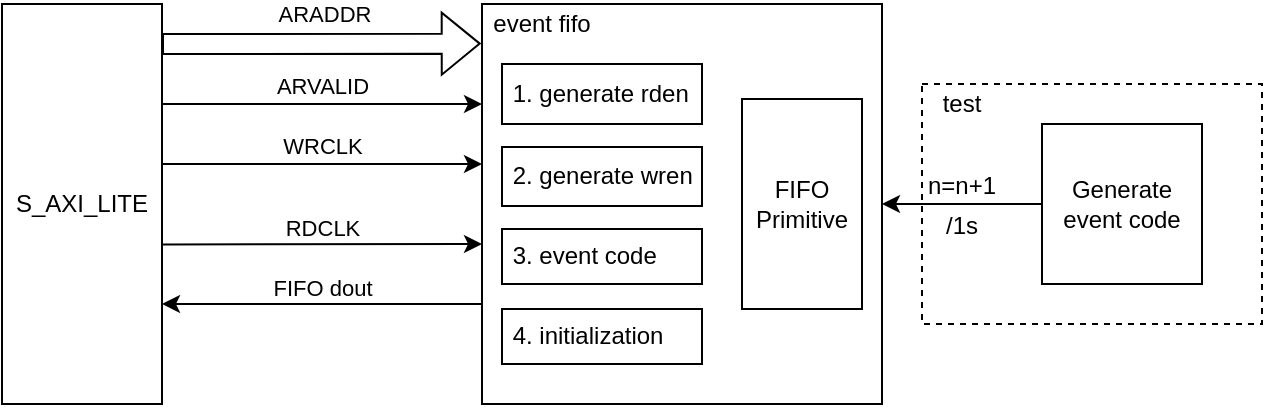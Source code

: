 <mxfile version="18.2.0" type="github">
  <diagram id="-LhsDucrHnpyTGSc9BmT" name="Page-1">
    <mxGraphModel dx="652" dy="359" grid="1" gridSize="10" guides="1" tooltips="1" connect="1" arrows="1" fold="1" page="1" pageScale="1" pageWidth="1654" pageHeight="2336" math="0" shadow="0">
      <root>
        <mxCell id="0" />
        <mxCell id="1" parent="0" />
        <mxCell id="GZpuCzKADMGGE4YqBJ1V-8" style="edgeStyle=orthogonalEdgeStyle;rounded=0;orthogonalLoop=1;jettySize=auto;html=1;exitX=0;exitY=0.75;exitDx=0;exitDy=0;entryX=1;entryY=0.75;entryDx=0;entryDy=0;" edge="1" parent="1" source="GZpuCzKADMGGE4YqBJ1V-1" target="GZpuCzKADMGGE4YqBJ1V-2">
          <mxGeometry relative="1" as="geometry" />
        </mxCell>
        <mxCell id="GZpuCzKADMGGE4YqBJ1V-9" value="FIFO dout" style="edgeLabel;html=1;align=center;verticalAlign=middle;resizable=0;points=[];" vertex="1" connectable="0" parent="GZpuCzKADMGGE4YqBJ1V-8">
          <mxGeometry x="0.181" y="2" relative="1" as="geometry">
            <mxPoint x="14" y="-10" as="offset" />
          </mxGeometry>
        </mxCell>
        <mxCell id="GZpuCzKADMGGE4YqBJ1V-1" value="" style="rounded=0;whiteSpace=wrap;html=1;" vertex="1" parent="1">
          <mxGeometry x="880" y="840" width="200" height="200" as="geometry" />
        </mxCell>
        <mxCell id="GZpuCzKADMGGE4YqBJ1V-3" style="edgeStyle=orthogonalEdgeStyle;rounded=0;orthogonalLoop=1;jettySize=auto;html=1;exitX=1;exitY=0.25;exitDx=0;exitDy=0;entryX=0;entryY=0.25;entryDx=0;entryDy=0;" edge="1" parent="1" source="GZpuCzKADMGGE4YqBJ1V-2" target="GZpuCzKADMGGE4YqBJ1V-1">
          <mxGeometry relative="1" as="geometry" />
        </mxCell>
        <mxCell id="GZpuCzKADMGGE4YqBJ1V-4" value="ARVALID" style="edgeLabel;html=1;align=center;verticalAlign=middle;resizable=0;points=[];" vertex="1" connectable="0" parent="GZpuCzKADMGGE4YqBJ1V-3">
          <mxGeometry x="0.176" y="-1" relative="1" as="geometry">
            <mxPoint x="-14" y="-10" as="offset" />
          </mxGeometry>
        </mxCell>
        <mxCell id="GZpuCzKADMGGE4YqBJ1V-10" style="edgeStyle=orthogonalEdgeStyle;rounded=0;orthogonalLoop=1;jettySize=auto;html=1;exitX=0.995;exitY=0.601;exitDx=0;exitDy=0;exitPerimeter=0;" edge="1" parent="1" source="GZpuCzKADMGGE4YqBJ1V-2">
          <mxGeometry relative="1" as="geometry">
            <mxPoint x="880" y="960" as="targetPoint" />
            <Array as="points">
              <mxPoint x="721" y="960" />
              <mxPoint x="880" y="960" />
            </Array>
          </mxGeometry>
        </mxCell>
        <mxCell id="GZpuCzKADMGGE4YqBJ1V-15" value="RDCLK" style="edgeLabel;html=1;align=center;verticalAlign=middle;resizable=0;points=[];" vertex="1" connectable="0" parent="GZpuCzKADMGGE4YqBJ1V-10">
          <mxGeometry x="0.162" y="-1" relative="1" as="geometry">
            <mxPoint x="-13" y="-9" as="offset" />
          </mxGeometry>
        </mxCell>
        <mxCell id="GZpuCzKADMGGE4YqBJ1V-2" value="S_AXI_LITE" style="rounded=0;whiteSpace=wrap;html=1;" vertex="1" parent="1">
          <mxGeometry x="640" y="840" width="80" height="200" as="geometry" />
        </mxCell>
        <mxCell id="GZpuCzKADMGGE4YqBJ1V-5" value="" style="shape=flexArrow;endArrow=classic;html=1;rounded=0;entryX=-0.008;entryY=0.099;entryDx=0;entryDy=0;entryPerimeter=0;" edge="1" parent="1">
          <mxGeometry width="50" height="50" relative="1" as="geometry">
            <mxPoint x="720" y="860" as="sourcePoint" />
            <mxPoint x="879.36" y="859.8" as="targetPoint" />
          </mxGeometry>
        </mxCell>
        <mxCell id="GZpuCzKADMGGE4YqBJ1V-7" value="ARADDR" style="edgeLabel;html=1;align=center;verticalAlign=middle;resizable=0;points=[];" vertex="1" connectable="0" parent="GZpuCzKADMGGE4YqBJ1V-5">
          <mxGeometry x="-0.115" y="-2" relative="1" as="geometry">
            <mxPoint x="10" y="-17" as="offset" />
          </mxGeometry>
        </mxCell>
        <mxCell id="GZpuCzKADMGGE4YqBJ1V-12" style="edgeStyle=orthogonalEdgeStyle;rounded=0;orthogonalLoop=1;jettySize=auto;html=1;exitX=1;exitY=0.5;exitDx=0;exitDy=0;entryX=0;entryY=0.5;entryDx=0;entryDy=0;" edge="1" parent="1">
          <mxGeometry relative="1" as="geometry">
            <mxPoint x="720" y="920" as="sourcePoint" />
            <mxPoint x="880" y="920" as="targetPoint" />
          </mxGeometry>
        </mxCell>
        <mxCell id="GZpuCzKADMGGE4YqBJ1V-13" value="WRCLK" style="edgeLabel;html=1;align=center;verticalAlign=middle;resizable=0;points=[];" vertex="1" connectable="0" parent="GZpuCzKADMGGE4YqBJ1V-12">
          <mxGeometry x="0.142" y="1" relative="1" as="geometry">
            <mxPoint x="-12" y="-8" as="offset" />
          </mxGeometry>
        </mxCell>
        <mxCell id="GZpuCzKADMGGE4YqBJ1V-18" style="edgeStyle=orthogonalEdgeStyle;rounded=0;orthogonalLoop=1;jettySize=auto;html=1;exitX=0;exitY=0.5;exitDx=0;exitDy=0;entryX=1;entryY=0.5;entryDx=0;entryDy=0;" edge="1" parent="1" source="GZpuCzKADMGGE4YqBJ1V-17" target="GZpuCzKADMGGE4YqBJ1V-1">
          <mxGeometry relative="1" as="geometry" />
        </mxCell>
        <mxCell id="GZpuCzKADMGGE4YqBJ1V-17" value="&lt;div&gt;Generate&lt;/div&gt;&lt;div&gt;event code&lt;/div&gt;" style="rounded=0;whiteSpace=wrap;html=1;" vertex="1" parent="1">
          <mxGeometry x="1160" y="900" width="80" height="80" as="geometry" />
        </mxCell>
        <mxCell id="GZpuCzKADMGGE4YqBJ1V-19" value="n=n+1" style="text;html=1;strokeColor=none;fillColor=none;align=center;verticalAlign=middle;whiteSpace=wrap;rounded=0;" vertex="1" parent="1">
          <mxGeometry x="1100" y="920" width="40" height="21" as="geometry" />
        </mxCell>
        <mxCell id="GZpuCzKADMGGE4YqBJ1V-20" value="/1s" style="text;html=1;strokeColor=none;fillColor=none;align=center;verticalAlign=middle;whiteSpace=wrap;rounded=0;" vertex="1" parent="1">
          <mxGeometry x="1100" y="940" width="40" height="21" as="geometry" />
        </mxCell>
        <mxCell id="GZpuCzKADMGGE4YqBJ1V-21" value="" style="rounded=0;whiteSpace=wrap;html=1;fillColor=none;" vertex="1" parent="1">
          <mxGeometry x="1010" y="887.5" width="60" height="105" as="geometry" />
        </mxCell>
        <mxCell id="GZpuCzKADMGGE4YqBJ1V-24" value="&lt;div&gt;FIFO&lt;/div&gt;&lt;div&gt;Primitive&lt;/div&gt;" style="text;html=1;strokeColor=none;fillColor=none;align=center;verticalAlign=middle;whiteSpace=wrap;rounded=0;" vertex="1" parent="1">
          <mxGeometry x="1010" y="925" width="60" height="30" as="geometry" />
        </mxCell>
        <mxCell id="GZpuCzKADMGGE4YqBJ1V-25" value="&amp;nbsp;1. generate rden" style="rounded=0;whiteSpace=wrap;html=1;fillColor=none;align=left;" vertex="1" parent="1">
          <mxGeometry x="890" y="870" width="100" height="30" as="geometry" />
        </mxCell>
        <mxCell id="GZpuCzKADMGGE4YqBJ1V-26" value="&amp;nbsp;2. generate wren" style="rounded=0;whiteSpace=wrap;html=1;fillColor=none;align=left;" vertex="1" parent="1">
          <mxGeometry x="890" y="911.5" width="100" height="29.5" as="geometry" />
        </mxCell>
        <mxCell id="GZpuCzKADMGGE4YqBJ1V-27" value="" style="rounded=0;whiteSpace=wrap;html=1;fillColor=none;dashed=1;" vertex="1" parent="1">
          <mxGeometry x="1100" y="880" width="170" height="120" as="geometry" />
        </mxCell>
        <mxCell id="GZpuCzKADMGGE4YqBJ1V-28" value="test" style="text;html=1;strokeColor=none;fillColor=none;align=center;verticalAlign=middle;whiteSpace=wrap;rounded=0;dashed=1;" vertex="1" parent="1">
          <mxGeometry x="1100" y="880" width="40" height="20" as="geometry" />
        </mxCell>
        <mxCell id="GZpuCzKADMGGE4YqBJ1V-30" value="&amp;nbsp;3. event code" style="rounded=0;whiteSpace=wrap;html=1;fillColor=none;align=left;" vertex="1" parent="1">
          <mxGeometry x="890" y="952.5" width="100" height="27.5" as="geometry" />
        </mxCell>
        <mxCell id="GZpuCzKADMGGE4YqBJ1V-31" value="event fifo" style="text;html=1;strokeColor=none;fillColor=none;align=center;verticalAlign=middle;whiteSpace=wrap;rounded=0;dashed=1;" vertex="1" parent="1">
          <mxGeometry x="880" y="840" width="60" height="20" as="geometry" />
        </mxCell>
        <mxCell id="GZpuCzKADMGGE4YqBJ1V-33" value="&amp;nbsp;4. initialization" style="rounded=0;whiteSpace=wrap;html=1;fillColor=none;align=left;" vertex="1" parent="1">
          <mxGeometry x="890" y="992.5" width="100" height="27.5" as="geometry" />
        </mxCell>
      </root>
    </mxGraphModel>
  </diagram>
</mxfile>
